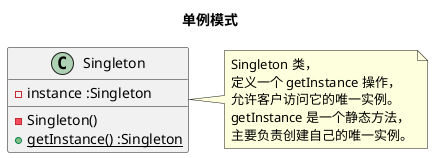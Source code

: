 @startuml

title <b>单例模式</b>

class Singleton {
  - instance :Singleton
  - Singleton()
  + {static} getInstance() :Singleton
}
note right: Singleton 类，\n定义一个 getInstance 操作，\n允许客户访问它的唯一实例。\ngetInstance 是一个静态方法，\n主要负责创建自己的唯一实例。

@enduml
